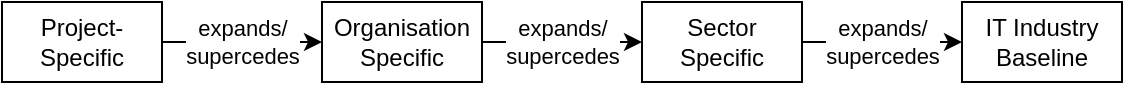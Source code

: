 <mxfile version="20.0.4" type="google"><diagram id="LpJVdC6ibyjmXkgtrIU5" name="Page-1"><mxGraphModel grid="1" page="1" gridSize="10" guides="1" tooltips="1" connect="1" arrows="1" fold="1" pageScale="1" pageWidth="827" pageHeight="1169" math="0" shadow="0"><root><mxCell id="0"/><mxCell id="1" parent="0"/><mxCell id="nrj-z-no5WfgK_hoAz3l-5" value="expands/&lt;br&gt;supercedes" style="edgeStyle=orthogonalEdgeStyle;rounded=0;orthogonalLoop=1;jettySize=auto;html=1;entryX=0;entryY=0.5;entryDx=0;entryDy=0;horizontal=1;" edge="1" parent="1" source="nrj-z-no5WfgK_hoAz3l-1" target="nrj-z-no5WfgK_hoAz3l-2"><mxGeometry relative="1" as="geometry"/></mxCell><mxCell id="nrj-z-no5WfgK_hoAz3l-1" value="Project-Specific" style="rounded=0;whiteSpace=wrap;html=1;" vertex="1" parent="1"><mxGeometry x="120" y="120" width="80" height="40" as="geometry"/></mxCell><mxCell id="nrj-z-no5WfgK_hoAz3l-2" value="Organisation Specific" style="rounded=0;whiteSpace=wrap;html=1;" vertex="1" parent="1"><mxGeometry x="280" y="120" width="80" height="40" as="geometry"/></mxCell><mxCell id="nrj-z-no5WfgK_hoAz3l-3" value="Sector Specific" style="rounded=0;whiteSpace=wrap;html=1;" vertex="1" parent="1"><mxGeometry x="440" y="120" width="80" height="40" as="geometry"/></mxCell><mxCell id="nrj-z-no5WfgK_hoAz3l-4" value="IT Industry&lt;br&gt;Baseline" style="rounded=0;whiteSpace=wrap;html=1;" vertex="1" parent="1"><mxGeometry x="600" y="120" width="80" height="40" as="geometry"/></mxCell><mxCell id="nrj-z-no5WfgK_hoAz3l-6" value="expands/&lt;br&gt;supercedes" style="edgeStyle=orthogonalEdgeStyle;rounded=0;orthogonalLoop=1;jettySize=auto;html=1;entryX=0;entryY=0.5;entryDx=0;entryDy=0;horizontal=1;exitX=1;exitY=0.5;exitDx=0;exitDy=0;" edge="1" parent="1" source="nrj-z-no5WfgK_hoAz3l-2" target="nrj-z-no5WfgK_hoAz3l-3"><mxGeometry relative="1" as="geometry"><mxPoint x="250" y="190" as="sourcePoint"/><mxPoint x="290" y="190" as="targetPoint"/></mxGeometry></mxCell><mxCell id="nrj-z-no5WfgK_hoAz3l-7" value="expands/&lt;br&gt;supercedes" style="edgeStyle=orthogonalEdgeStyle;rounded=0;orthogonalLoop=1;jettySize=auto;html=1;entryX=0;entryY=0.5;entryDx=0;entryDy=0;horizontal=1;exitX=1;exitY=0.5;exitDx=0;exitDy=0;" edge="1" parent="1" source="nrj-z-no5WfgK_hoAz3l-3" target="nrj-z-no5WfgK_hoAz3l-4"><mxGeometry relative="1" as="geometry"><mxPoint x="400" y="190" as="sourcePoint"/><mxPoint x="460" y="190" as="targetPoint"/></mxGeometry></mxCell></root></mxGraphModel></diagram></mxfile>